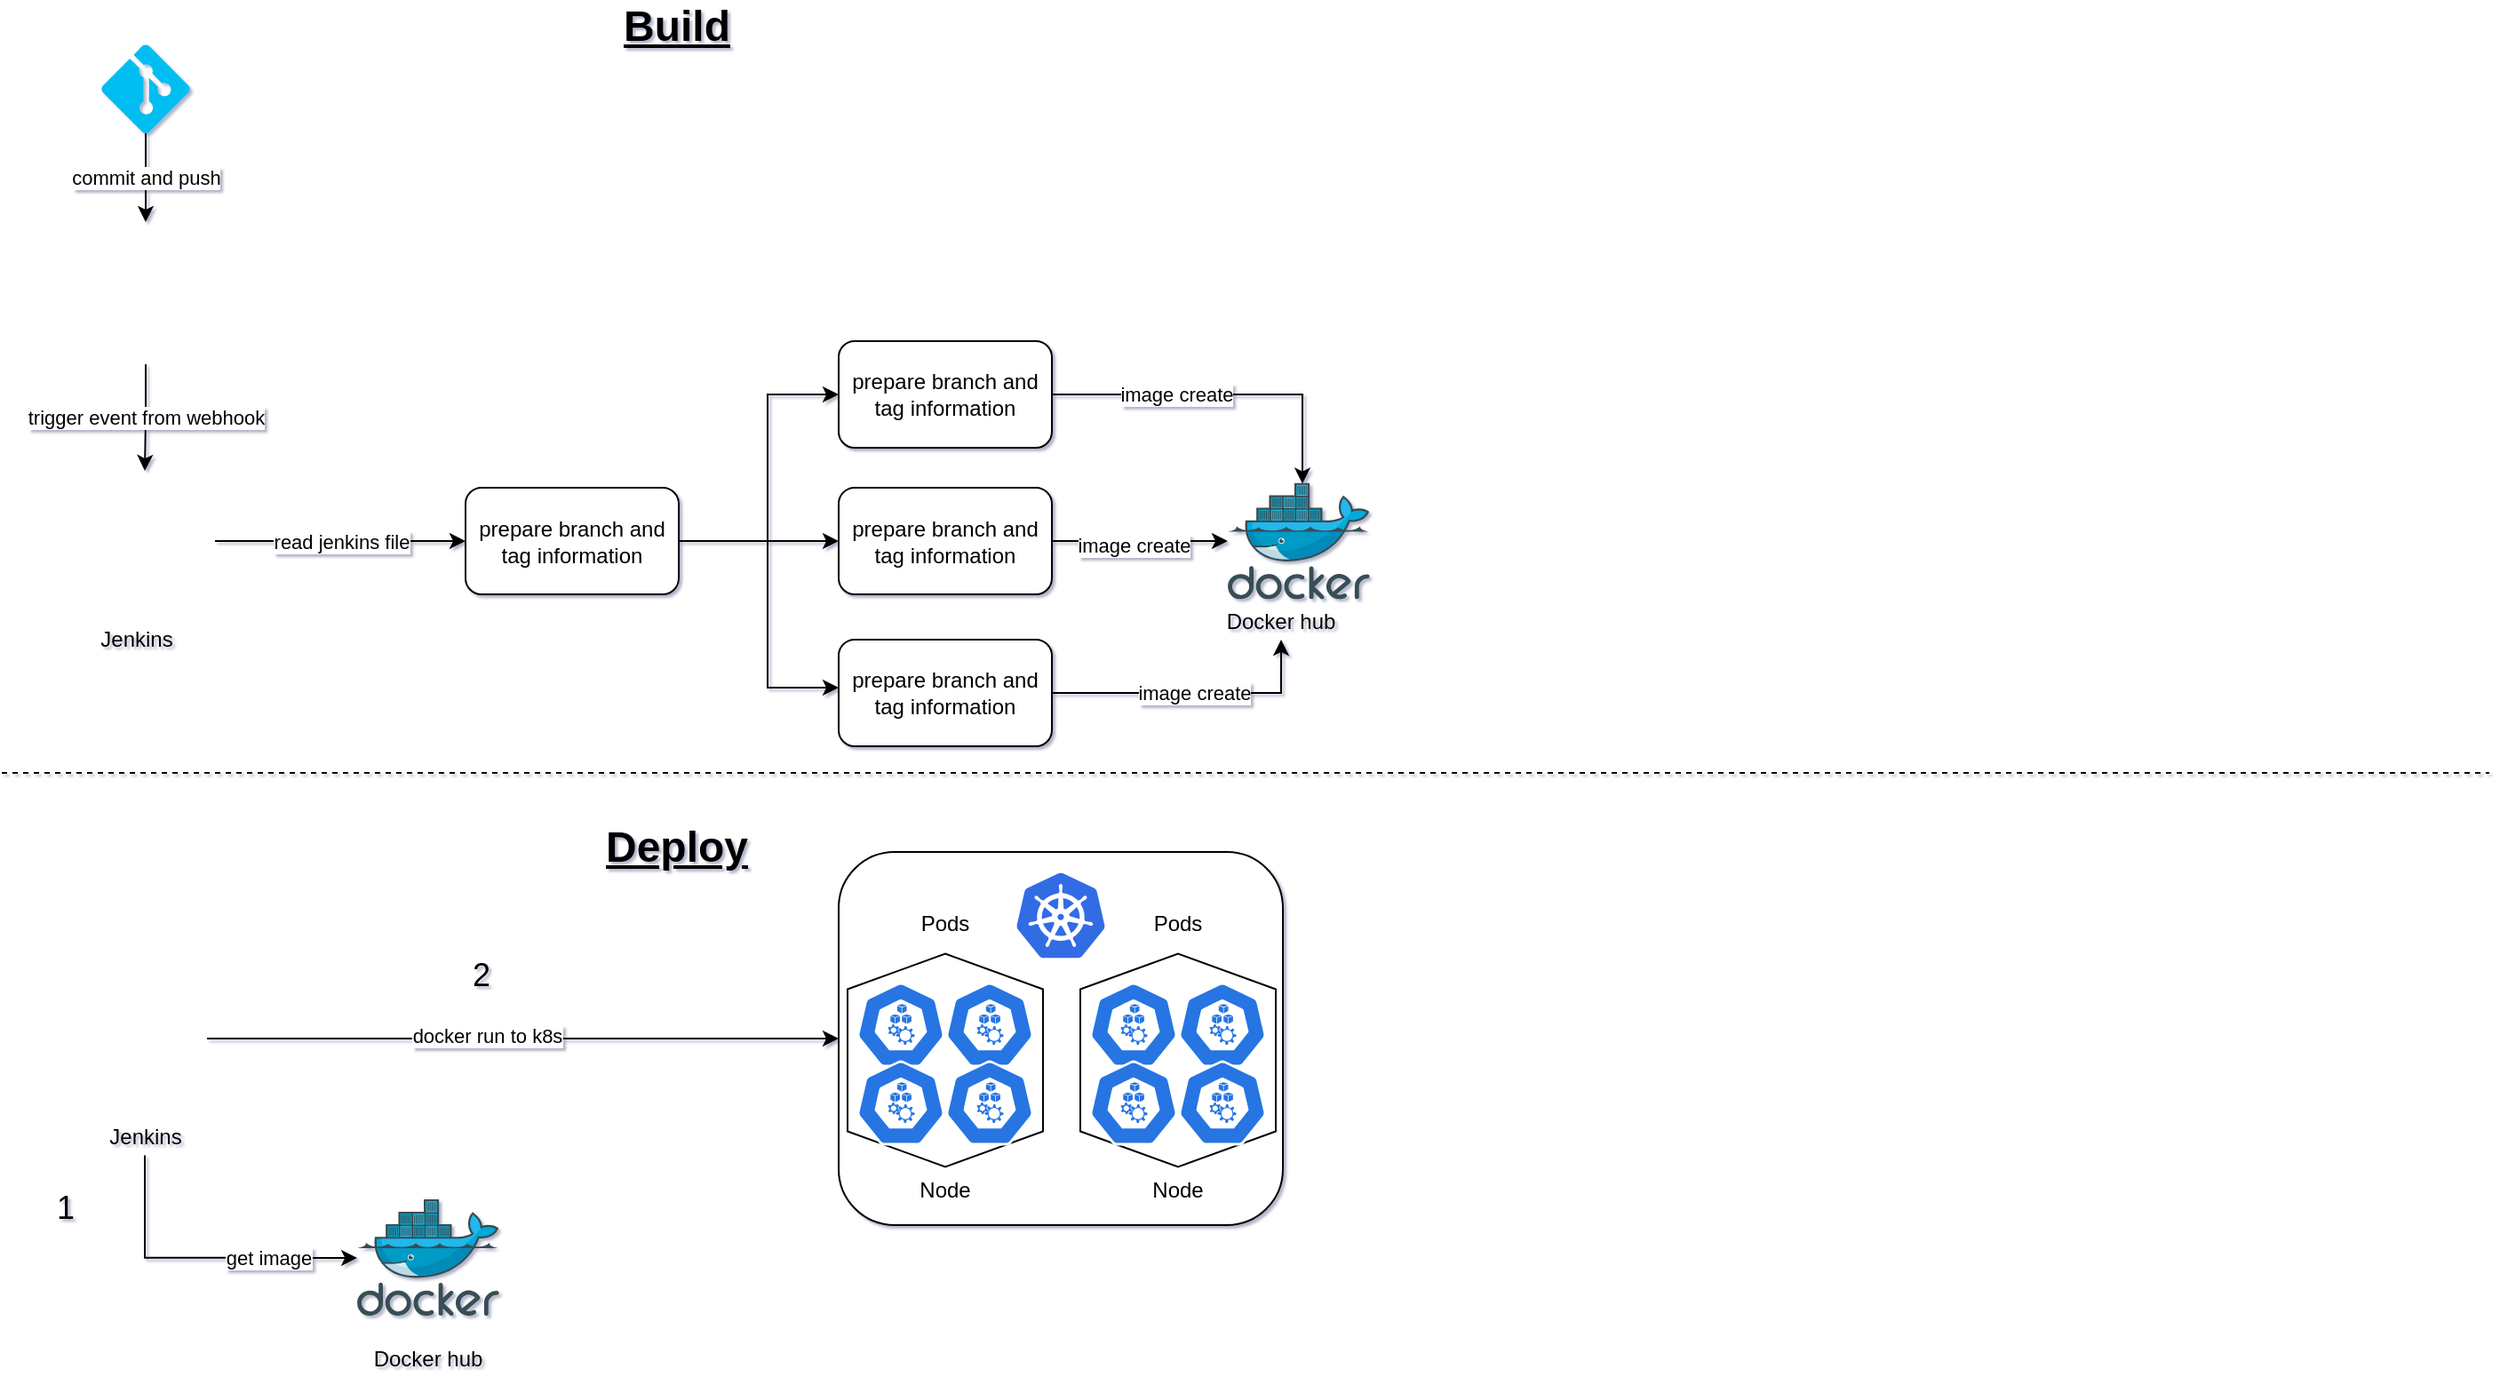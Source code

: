 <mxfile version="13.10.6" type="github">
  <diagram id="Y3yRvs9Tr7HNMY1S09eI" name="Page-1">
    <mxGraphModel dx="3005" dy="923" grid="1" gridSize="10" guides="1" tooltips="1" connect="1" arrows="1" fold="1" page="1" pageScale="1" pageWidth="827" pageHeight="1169" background="none" math="0" shadow="1">
      <root>
        <mxCell id="0" />
        <mxCell id="1" parent="0" />
        <mxCell id="cCi0xss9A6dfBLPzsaxl-58" value="commit and push&lt;br&gt;" style="edgeStyle=orthogonalEdgeStyle;rounded=0;orthogonalLoop=1;jettySize=auto;html=1;" parent="1" source="cCi0xss9A6dfBLPzsaxl-59" target="cCi0xss9A6dfBLPzsaxl-61" edge="1">
          <mxGeometry relative="1" as="geometry">
            <mxPoint as="offset" />
          </mxGeometry>
        </mxCell>
        <mxCell id="cCi0xss9A6dfBLPzsaxl-59" value="" style="verticalLabelPosition=bottom;html=1;verticalAlign=top;align=center;strokeColor=none;fillColor=#00BEF2;shape=mxgraph.azure.git_repository;" parent="1" vertex="1">
          <mxGeometry x="-1344" y="30" width="50" height="50" as="geometry" />
        </mxCell>
        <mxCell id="cCi0xss9A6dfBLPzsaxl-60" value="trigger event from webhook&lt;br&gt;" style="edgeStyle=orthogonalEdgeStyle;rounded=0;orthogonalLoop=1;jettySize=auto;html=1;" parent="1" source="cCi0xss9A6dfBLPzsaxl-61" target="cCi0xss9A6dfBLPzsaxl-63" edge="1">
          <mxGeometry relative="1" as="geometry" />
        </mxCell>
        <mxCell id="cCi0xss9A6dfBLPzsaxl-61" value="" style="shape=image;html=1;verticalAlign=top;verticalLabelPosition=bottom;labelBackgroundColor=#ffffff;imageAspect=0;aspect=fixed;image=https://cdn2.iconfinder.com/data/icons/social-icons-circular-color/512/github-128.png" parent="1" vertex="1">
          <mxGeometry x="-1359" y="130" width="80" height="80" as="geometry" />
        </mxCell>
        <mxCell id="cCi0xss9A6dfBLPzsaxl-62" value="read jenkins file" style="edgeStyle=orthogonalEdgeStyle;rounded=0;orthogonalLoop=1;jettySize=auto;html=1;" parent="1" source="cCi0xss9A6dfBLPzsaxl-63" target="cCi0xss9A6dfBLPzsaxl-68" edge="1">
          <mxGeometry relative="1" as="geometry" />
        </mxCell>
        <mxCell id="cCi0xss9A6dfBLPzsaxl-63" value="" style="shape=image;html=1;verticalAlign=top;verticalLabelPosition=bottom;labelBackgroundColor=#ffffff;imageAspect=0;aspect=fixed;image=https://cdn4.iconfinder.com/data/icons/logos-brands-5/24/jenkins-128.png" parent="1" vertex="1">
          <mxGeometry x="-1359" y="270" width="79" height="79" as="geometry" />
        </mxCell>
        <mxCell id="cCi0xss9A6dfBLPzsaxl-64" value="" style="aspect=fixed;html=1;points=[];align=center;image;fontSize=12;image=img/lib/mscae/Docker.svg;" parent="1" vertex="1">
          <mxGeometry x="-710" y="276.75" width="79.88" height="65.5" as="geometry" />
        </mxCell>
        <mxCell id="cCi0xss9A6dfBLPzsaxl-65" value="" style="edgeStyle=orthogonalEdgeStyle;rounded=0;orthogonalLoop=1;jettySize=auto;html=1;" parent="1" source="cCi0xss9A6dfBLPzsaxl-68" target="cCi0xss9A6dfBLPzsaxl-72" edge="1">
          <mxGeometry relative="1" as="geometry" />
        </mxCell>
        <mxCell id="cCi0xss9A6dfBLPzsaxl-66" style="edgeStyle=orthogonalEdgeStyle;rounded=0;orthogonalLoop=1;jettySize=auto;html=1;entryX=0;entryY=0.5;entryDx=0;entryDy=0;" parent="1" source="cCi0xss9A6dfBLPzsaxl-68" target="cCi0xss9A6dfBLPzsaxl-70" edge="1">
          <mxGeometry relative="1" as="geometry">
            <Array as="points">
              <mxPoint x="-969" y="310" />
              <mxPoint x="-969" y="227" />
            </Array>
          </mxGeometry>
        </mxCell>
        <mxCell id="cCi0xss9A6dfBLPzsaxl-67" style="edgeStyle=orthogonalEdgeStyle;rounded=0;orthogonalLoop=1;jettySize=auto;html=1;entryX=0;entryY=0.5;entryDx=0;entryDy=0;" parent="1" source="cCi0xss9A6dfBLPzsaxl-68" edge="1">
          <mxGeometry relative="1" as="geometry">
            <Array as="points">
              <mxPoint x="-969" y="310" />
              <mxPoint x="-969" y="392" />
            </Array>
            <mxPoint x="-929.0" y="392" as="targetPoint" />
          </mxGeometry>
        </mxCell>
        <mxCell id="cCi0xss9A6dfBLPzsaxl-68" value="prepare branch and tag information" style="rounded=1;whiteSpace=wrap;html=1;" parent="1" vertex="1">
          <mxGeometry x="-1139" y="279.5" width="120" height="60" as="geometry" />
        </mxCell>
        <mxCell id="cCi0xss9A6dfBLPzsaxl-69" style="edgeStyle=orthogonalEdgeStyle;rounded=0;orthogonalLoop=1;jettySize=auto;html=1;entryX=0.526;entryY=0.008;entryDx=0;entryDy=0;entryPerimeter=0;" parent="1" source="cCi0xss9A6dfBLPzsaxl-70" target="cCi0xss9A6dfBLPzsaxl-64" edge="1">
          <mxGeometry relative="1" as="geometry" />
        </mxCell>
        <mxCell id="cCi0xss9A6dfBLPzsaxl-90" value="image create" style="edgeLabel;html=1;align=center;verticalAlign=middle;resizable=0;points=[];" parent="cCi0xss9A6dfBLPzsaxl-69" vertex="1" connectable="0">
          <mxGeometry x="-0.493" y="2" relative="1" as="geometry">
            <mxPoint x="20.76" y="1.94" as="offset" />
          </mxGeometry>
        </mxCell>
        <mxCell id="cCi0xss9A6dfBLPzsaxl-70" value="prepare branch and tag information" style="rounded=1;whiteSpace=wrap;html=1;" parent="1" vertex="1">
          <mxGeometry x="-929" y="197" width="120" height="60" as="geometry" />
        </mxCell>
        <mxCell id="cCi0xss9A6dfBLPzsaxl-78" style="edgeStyle=orthogonalEdgeStyle;rounded=0;orthogonalLoop=1;jettySize=auto;html=1;" parent="1" source="cCi0xss9A6dfBLPzsaxl-72" target="cCi0xss9A6dfBLPzsaxl-64" edge="1">
          <mxGeometry relative="1" as="geometry" />
        </mxCell>
        <mxCell id="cCi0xss9A6dfBLPzsaxl-92" value="image create" style="edgeLabel;html=1;align=center;verticalAlign=middle;resizable=0;points=[];" parent="cCi0xss9A6dfBLPzsaxl-78" vertex="1" connectable="0">
          <mxGeometry x="-0.08" y="-2" relative="1" as="geometry">
            <mxPoint as="offset" />
          </mxGeometry>
        </mxCell>
        <mxCell id="cCi0xss9A6dfBLPzsaxl-72" value="prepare branch and tag information" style="rounded=1;whiteSpace=wrap;html=1;" parent="1" vertex="1">
          <mxGeometry x="-929" y="279.5" width="120" height="60" as="geometry" />
        </mxCell>
        <mxCell id="cCi0xss9A6dfBLPzsaxl-91" value="image create" style="edgeStyle=orthogonalEdgeStyle;rounded=0;orthogonalLoop=1;jettySize=auto;html=1;entryX=0.5;entryY=1;entryDx=0;entryDy=0;" parent="1" source="cCi0xss9A6dfBLPzsaxl-74" target="cCi0xss9A6dfBLPzsaxl-75" edge="1">
          <mxGeometry relative="1" as="geometry" />
        </mxCell>
        <mxCell id="cCi0xss9A6dfBLPzsaxl-74" value="prepare branch and tag information" style="rounded=1;whiteSpace=wrap;html=1;" parent="1" vertex="1">
          <mxGeometry x="-929" y="365" width="120" height="60" as="geometry" />
        </mxCell>
        <mxCell id="cCi0xss9A6dfBLPzsaxl-75" value="Docker hub&lt;br&gt;" style="text;html=1;strokeColor=none;fillColor=none;align=center;verticalAlign=middle;whiteSpace=wrap;rounded=0;" parent="1" vertex="1">
          <mxGeometry x="-720.0" y="345" width="80.06" height="20" as="geometry" />
        </mxCell>
        <mxCell id="cCi0xss9A6dfBLPzsaxl-79" value="Jenkins&lt;br&gt;" style="text;html=1;strokeColor=none;fillColor=none;align=center;verticalAlign=middle;whiteSpace=wrap;rounded=0;" parent="1" vertex="1">
          <mxGeometry x="-1344" y="355" width="40" height="20" as="geometry" />
        </mxCell>
        <mxCell id="cCi0xss9A6dfBLPzsaxl-80" value="&lt;font style=&quot;font-size: 24px&quot;&gt;&lt;b&gt;&lt;u&gt;Build&lt;/u&gt;&lt;/b&gt;&lt;/font&gt;" style="text;html=1;strokeColor=none;fillColor=none;align=center;verticalAlign=middle;whiteSpace=wrap;rounded=0;" parent="1" vertex="1">
          <mxGeometry x="-1040" y="10" width="40" height="20" as="geometry" />
        </mxCell>
        <mxCell id="cCi0xss9A6dfBLPzsaxl-119" style="edgeStyle=orthogonalEdgeStyle;rounded=0;orthogonalLoop=1;jettySize=auto;html=1;entryX=0;entryY=0.5;entryDx=0;entryDy=0;" parent="1" source="cCi0xss9A6dfBLPzsaxl-81" target="cCi0xss9A6dfBLPzsaxl-89" edge="1">
          <mxGeometry relative="1" as="geometry" />
        </mxCell>
        <mxCell id="cCi0xss9A6dfBLPzsaxl-120" value="docker run to k8s" style="edgeLabel;html=1;align=center;verticalAlign=middle;resizable=0;points=[];" parent="cCi0xss9A6dfBLPzsaxl-119" vertex="1" connectable="0">
          <mxGeometry x="-0.114" y="2" relative="1" as="geometry">
            <mxPoint as="offset" />
          </mxGeometry>
        </mxCell>
        <mxCell id="cCi0xss9A6dfBLPzsaxl-81" value="" style="shape=image;html=1;verticalAlign=top;verticalLabelPosition=bottom;labelBackgroundColor=#ffffff;imageAspect=0;aspect=fixed;image=https://cdn4.iconfinder.com/data/icons/logos-brands-5/24/jenkins-128.png" parent="1" vertex="1">
          <mxGeometry x="-1363.5" y="550" width="79" height="79" as="geometry" />
        </mxCell>
        <mxCell id="cCi0xss9A6dfBLPzsaxl-117" value="get image" style="edgeStyle=orthogonalEdgeStyle;rounded=0;orthogonalLoop=1;jettySize=auto;html=1;entryX=0.001;entryY=0.503;entryDx=0;entryDy=0;entryPerimeter=0;" parent="1" source="cCi0xss9A6dfBLPzsaxl-82" target="cCi0xss9A6dfBLPzsaxl-87" edge="1">
          <mxGeometry x="0.435" relative="1" as="geometry">
            <Array as="points">
              <mxPoint x="-1319" y="713" />
            </Array>
            <mxPoint as="offset" />
          </mxGeometry>
        </mxCell>
        <mxCell id="cCi0xss9A6dfBLPzsaxl-82" value="Jenkins&lt;br&gt;" style="text;html=1;strokeColor=none;fillColor=none;align=center;verticalAlign=middle;whiteSpace=wrap;rounded=0;" parent="1" vertex="1">
          <mxGeometry x="-1339.5" y="635.25" width="40" height="20" as="geometry" />
        </mxCell>
        <mxCell id="cCi0xss9A6dfBLPzsaxl-83" value="&lt;font style=&quot;font-size: 24px&quot;&gt;&lt;b&gt;&lt;u&gt;Deploy&lt;/u&gt;&lt;/b&gt;&lt;/font&gt;" style="text;html=1;strokeColor=none;fillColor=none;align=center;verticalAlign=middle;whiteSpace=wrap;rounded=0;" parent="1" vertex="1">
          <mxGeometry x="-1040" y="472" width="40" height="20" as="geometry" />
        </mxCell>
        <mxCell id="cCi0xss9A6dfBLPzsaxl-86" value="" style="endArrow=none;dashed=1;html=1;" parent="1" edge="1">
          <mxGeometry width="50" height="50" relative="1" as="geometry">
            <mxPoint x="-1400" y="440" as="sourcePoint" />
            <mxPoint y="440" as="targetPoint" />
          </mxGeometry>
        </mxCell>
        <mxCell id="cCi0xss9A6dfBLPzsaxl-87" value="" style="aspect=fixed;html=1;points=[];align=center;image;fontSize=12;image=img/lib/mscae/Docker.svg;" parent="1" vertex="1">
          <mxGeometry x="-1200" y="680" width="79.88" height="65.5" as="geometry" />
        </mxCell>
        <mxCell id="cCi0xss9A6dfBLPzsaxl-88" value="Docker hub&lt;br&gt;" style="text;html=1;strokeColor=none;fillColor=none;align=center;verticalAlign=middle;whiteSpace=wrap;rounded=0;" parent="1" vertex="1">
          <mxGeometry x="-1200.18" y="760" width="80.06" height="20" as="geometry" />
        </mxCell>
        <mxCell id="cCi0xss9A6dfBLPzsaxl-89" value="" style="rounded=1;whiteSpace=wrap;html=1;" parent="1" vertex="1">
          <mxGeometry x="-929" y="484.5" width="250" height="210" as="geometry" />
        </mxCell>
        <mxCell id="cCi0xss9A6dfBLPzsaxl-95" value="" style="aspect=fixed;html=1;points=[];align=center;image;fontSize=12;image=img/lib/mscae/Kubernetes.svg;" parent="1" vertex="1">
          <mxGeometry x="-829" y="496.25" width="50" height="48" as="geometry" />
        </mxCell>
        <mxCell id="cCi0xss9A6dfBLPzsaxl-99" value="" style="shape=hexagon;perimeter=hexagonPerimeter2;whiteSpace=wrap;html=1;fixedSize=1;rotation=90;" parent="1" vertex="1">
          <mxGeometry x="-929" y="546.75" width="120" height="110" as="geometry" />
        </mxCell>
        <mxCell id="cCi0xss9A6dfBLPzsaxl-101" value="" style="html=1;dashed=0;whitespace=wrap;fillColor=#2875E2;strokeColor=#ffffff;points=[[0.005,0.63,0],[0.1,0.2,0],[0.9,0.2,0],[0.5,0,0],[0.995,0.63,0],[0.72,0.99,0],[0.5,1,0],[0.28,0.99,0]];shape=mxgraph.kubernetes.icon;prIcon=node" parent="1" vertex="1">
          <mxGeometry x="-919" y="557.75" width="50" height="48" as="geometry" />
        </mxCell>
        <mxCell id="cCi0xss9A6dfBLPzsaxl-102" value="" style="html=1;dashed=0;whitespace=wrap;fillColor=#2875E2;strokeColor=#ffffff;points=[[0.005,0.63,0],[0.1,0.2,0],[0.9,0.2,0],[0.5,0,0],[0.995,0.63,0],[0.72,0.99,0],[0.5,1,0],[0.28,0.99,0]];shape=mxgraph.kubernetes.icon;prIcon=node" parent="1" vertex="1">
          <mxGeometry x="-869" y="557.75" width="50" height="48" as="geometry" />
        </mxCell>
        <mxCell id="cCi0xss9A6dfBLPzsaxl-103" value="" style="html=1;dashed=0;whitespace=wrap;fillColor=#2875E2;strokeColor=#ffffff;points=[[0.005,0.63,0],[0.1,0.2,0],[0.9,0.2,0],[0.5,0,0],[0.995,0.63,0],[0.72,0.99,0],[0.5,1,0],[0.28,0.99,0]];shape=mxgraph.kubernetes.icon;prIcon=node" parent="1" vertex="1">
          <mxGeometry x="-919" y="601.75" width="50" height="48" as="geometry" />
        </mxCell>
        <mxCell id="cCi0xss9A6dfBLPzsaxl-105" value="" style="html=1;dashed=0;whitespace=wrap;fillColor=#2875E2;strokeColor=#ffffff;points=[[0.005,0.63,0],[0.1,0.2,0],[0.9,0.2,0],[0.5,0,0],[0.995,0.63,0],[0.72,0.99,0],[0.5,1,0],[0.28,0.99,0]];shape=mxgraph.kubernetes.icon;prIcon=node" parent="1" vertex="1">
          <mxGeometry x="-869" y="601.75" width="50" height="48" as="geometry" />
        </mxCell>
        <mxCell id="cCi0xss9A6dfBLPzsaxl-106" value="Pods" style="text;html=1;strokeColor=none;fillColor=none;align=center;verticalAlign=middle;whiteSpace=wrap;rounded=0;" parent="1" vertex="1">
          <mxGeometry x="-889" y="514.5" width="40" height="20" as="geometry" />
        </mxCell>
        <mxCell id="cCi0xss9A6dfBLPzsaxl-107" value="" style="shape=hexagon;perimeter=hexagonPerimeter2;whiteSpace=wrap;html=1;fixedSize=1;rotation=90;" parent="1" vertex="1">
          <mxGeometry x="-798" y="546.75" width="120" height="110" as="geometry" />
        </mxCell>
        <mxCell id="cCi0xss9A6dfBLPzsaxl-108" value="" style="html=1;dashed=0;whitespace=wrap;fillColor=#2875E2;strokeColor=#ffffff;points=[[0.005,0.63,0],[0.1,0.2,0],[0.9,0.2,0],[0.5,0,0],[0.995,0.63,0],[0.72,0.99,0],[0.5,1,0],[0.28,0.99,0]];shape=mxgraph.kubernetes.icon;prIcon=node" parent="1" vertex="1">
          <mxGeometry x="-788" y="557.75" width="50" height="48" as="geometry" />
        </mxCell>
        <mxCell id="cCi0xss9A6dfBLPzsaxl-109" value="" style="html=1;dashed=0;whitespace=wrap;fillColor=#2875E2;strokeColor=#ffffff;points=[[0.005,0.63,0],[0.1,0.2,0],[0.9,0.2,0],[0.5,0,0],[0.995,0.63,0],[0.72,0.99,0],[0.5,1,0],[0.28,0.99,0]];shape=mxgraph.kubernetes.icon;prIcon=node" parent="1" vertex="1">
          <mxGeometry x="-738" y="557.75" width="50" height="48" as="geometry" />
        </mxCell>
        <mxCell id="cCi0xss9A6dfBLPzsaxl-110" value="" style="html=1;dashed=0;whitespace=wrap;fillColor=#2875E2;strokeColor=#ffffff;points=[[0.005,0.63,0],[0.1,0.2,0],[0.9,0.2,0],[0.5,0,0],[0.995,0.63,0],[0.72,0.99,0],[0.5,1,0],[0.28,0.99,0]];shape=mxgraph.kubernetes.icon;prIcon=node" parent="1" vertex="1">
          <mxGeometry x="-788" y="601.75" width="50" height="48" as="geometry" />
        </mxCell>
        <mxCell id="cCi0xss9A6dfBLPzsaxl-111" value="" style="html=1;dashed=0;whitespace=wrap;fillColor=#2875E2;strokeColor=#ffffff;points=[[0.005,0.63,0],[0.1,0.2,0],[0.9,0.2,0],[0.5,0,0],[0.995,0.63,0],[0.72,0.99,0],[0.5,1,0],[0.28,0.99,0]];shape=mxgraph.kubernetes.icon;prIcon=node" parent="1" vertex="1">
          <mxGeometry x="-738" y="601.75" width="50" height="48" as="geometry" />
        </mxCell>
        <mxCell id="cCi0xss9A6dfBLPzsaxl-112" value="Pods" style="text;html=1;strokeColor=none;fillColor=none;align=center;verticalAlign=middle;whiteSpace=wrap;rounded=0;" parent="1" vertex="1">
          <mxGeometry x="-758" y="514.5" width="40" height="20" as="geometry" />
        </mxCell>
        <mxCell id="cCi0xss9A6dfBLPzsaxl-113" value="Node" style="text;html=1;strokeColor=none;fillColor=none;align=center;verticalAlign=middle;whiteSpace=wrap;rounded=0;" parent="1" vertex="1">
          <mxGeometry x="-889" y="664.5" width="40" height="20" as="geometry" />
        </mxCell>
        <mxCell id="cCi0xss9A6dfBLPzsaxl-114" value="Node" style="text;html=1;strokeColor=none;fillColor=none;align=center;verticalAlign=middle;whiteSpace=wrap;rounded=0;" parent="1" vertex="1">
          <mxGeometry x="-758" y="664.5" width="40" height="20" as="geometry" />
        </mxCell>
        <mxCell id="QXjOJzLRqIxJTl6rue76-1" value="&lt;font style=&quot;font-size: 18px&quot;&gt;1&lt;/font&gt;" style="text;html=1;strokeColor=none;fillColor=none;align=center;verticalAlign=middle;whiteSpace=wrap;rounded=0;" vertex="1" parent="1">
          <mxGeometry x="-1384" y="675" width="40" height="20" as="geometry" />
        </mxCell>
        <mxCell id="QXjOJzLRqIxJTl6rue76-2" value="&lt;font style=&quot;font-size: 18px&quot;&gt;2&lt;/font&gt;" style="text;html=1;strokeColor=none;fillColor=none;align=center;verticalAlign=middle;whiteSpace=wrap;rounded=0;" vertex="1" parent="1">
          <mxGeometry x="-1150" y="544.25" width="40" height="20" as="geometry" />
        </mxCell>
      </root>
    </mxGraphModel>
  </diagram>
</mxfile>
